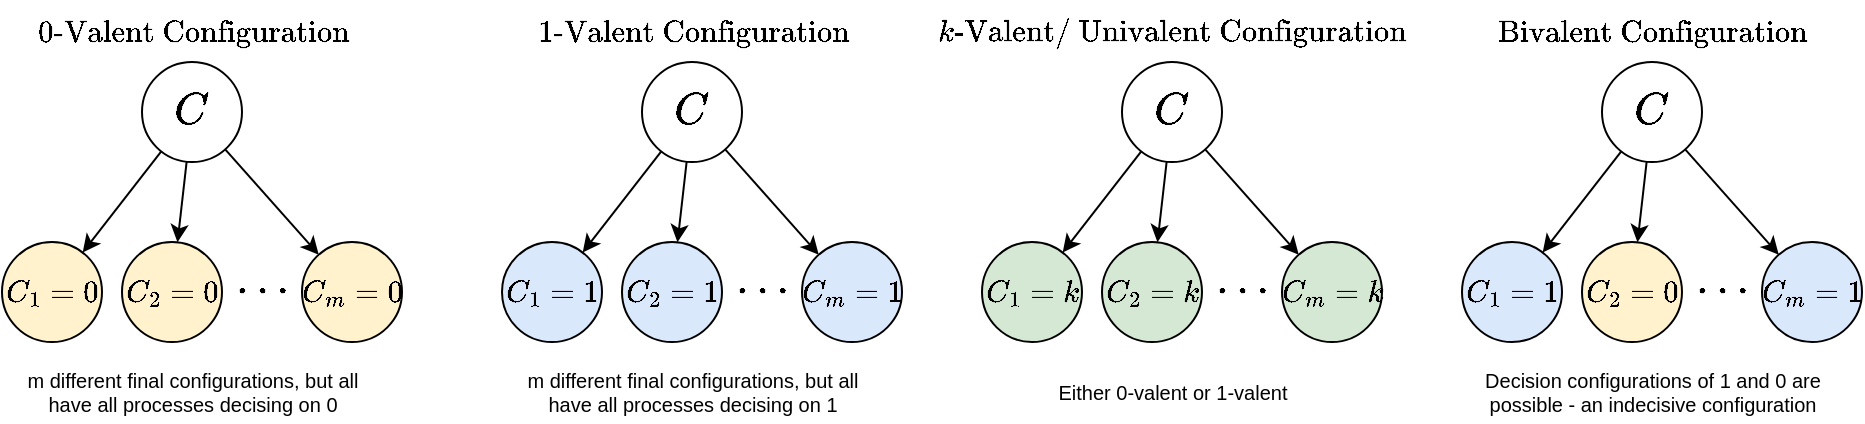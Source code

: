 <mxfile version="20.3.0" type="device"><diagram id="pshpDjR1nL4-yV5t7UTG" name="Page-1"><mxGraphModel dx="1107" dy="1833" grid="1" gridSize="10" guides="1" tooltips="1" connect="1" arrows="1" fold="1" page="1" pageScale="1" pageWidth="827" pageHeight="1169" math="1" shadow="0"><root><mxCell id="0"/><mxCell id="1" parent="0"/><mxCell id="rXrZFmOQ7-9OTW0wgLbS-6" style="rounded=0;orthogonalLoop=1;jettySize=auto;html=1;fontSize=19;" edge="1" parent="1" source="rXrZFmOQ7-9OTW0wgLbS-1" target="rXrZFmOQ7-9OTW0wgLbS-2"><mxGeometry relative="1" as="geometry"/></mxCell><mxCell id="rXrZFmOQ7-9OTW0wgLbS-7" style="edgeStyle=none;rounded=0;orthogonalLoop=1;jettySize=auto;html=1;fontSize=19;" edge="1" parent="1" source="rXrZFmOQ7-9OTW0wgLbS-1" target="rXrZFmOQ7-9OTW0wgLbS-3"><mxGeometry relative="1" as="geometry"/></mxCell><mxCell id="rXrZFmOQ7-9OTW0wgLbS-8" style="edgeStyle=none;rounded=0;orthogonalLoop=1;jettySize=auto;html=1;fontSize=19;" edge="1" parent="1" source="rXrZFmOQ7-9OTW0wgLbS-1" target="rXrZFmOQ7-9OTW0wgLbS-4"><mxGeometry relative="1" as="geometry"/></mxCell><mxCell id="rXrZFmOQ7-9OTW0wgLbS-1" value="$$C$$" style="ellipse;whiteSpace=wrap;html=1;aspect=fixed;fontSize=19;" vertex="1" parent="1"><mxGeometry x="70" y="30" width="50" height="50" as="geometry"/></mxCell><mxCell id="rXrZFmOQ7-9OTW0wgLbS-2" value="$$C_1 = 0$$" style="ellipse;whiteSpace=wrap;html=1;aspect=fixed;fontSize=13;fillColor=#fff2cc;strokeColor=#000000;" vertex="1" parent="1"><mxGeometry y="120" width="50" height="50" as="geometry"/></mxCell><mxCell id="rXrZFmOQ7-9OTW0wgLbS-3" value="&lt;span style=&quot;font-size: 13px;&quot;&gt;$$C_2 = 0$$&lt;/span&gt;" style="ellipse;whiteSpace=wrap;html=1;aspect=fixed;fontSize=19;fillColor=#fff2cc;strokeColor=#000000;" vertex="1" parent="1"><mxGeometry x="60" y="120" width="50" height="50" as="geometry"/></mxCell><mxCell id="rXrZFmOQ7-9OTW0wgLbS-4" value="&lt;span style=&quot;font-size: 13px;&quot;&gt;$$C_m = 0$$&lt;/span&gt;" style="ellipse;whiteSpace=wrap;html=1;aspect=fixed;fontSize=19;fillColor=#fff2cc;strokeColor=#000000;" vertex="1" parent="1"><mxGeometry x="150" y="120" width="50" height="50" as="geometry"/></mxCell><mxCell id="rXrZFmOQ7-9OTW0wgLbS-5" value="$$\dots$$" style="text;html=1;strokeColor=none;fillColor=none;align=center;verticalAlign=middle;whiteSpace=wrap;rounded=0;fontSize=19;" vertex="1" parent="1"><mxGeometry x="100" y="120" width="60" height="40" as="geometry"/></mxCell><mxCell id="rXrZFmOQ7-9OTW0wgLbS-10" value="m different final configurations, but all have all processes decising on 0" style="text;html=1;strokeColor=none;fillColor=none;align=center;verticalAlign=middle;whiteSpace=wrap;rounded=0;fontSize=10;" vertex="1" parent="1"><mxGeometry x="2.5" y="180" width="185" height="30" as="geometry"/></mxCell><mxCell id="rXrZFmOQ7-9OTW0wgLbS-11" value="$$0\text{-Valent Configuration}$$" style="text;html=1;strokeColor=none;fillColor=none;align=center;verticalAlign=middle;whiteSpace=wrap;rounded=0;fontSize=13;" vertex="1" parent="1"><mxGeometry x="2.5" width="185" height="30" as="geometry"/></mxCell><mxCell id="rXrZFmOQ7-9OTW0wgLbS-32" style="rounded=0;orthogonalLoop=1;jettySize=auto;html=1;fontSize=19;" edge="1" parent="1" source="rXrZFmOQ7-9OTW0wgLbS-35" target="rXrZFmOQ7-9OTW0wgLbS-36"><mxGeometry relative="1" as="geometry"/></mxCell><mxCell id="rXrZFmOQ7-9OTW0wgLbS-33" style="edgeStyle=none;rounded=0;orthogonalLoop=1;jettySize=auto;html=1;fontSize=19;" edge="1" parent="1" source="rXrZFmOQ7-9OTW0wgLbS-35" target="rXrZFmOQ7-9OTW0wgLbS-37"><mxGeometry relative="1" as="geometry"/></mxCell><mxCell id="rXrZFmOQ7-9OTW0wgLbS-34" style="edgeStyle=none;rounded=0;orthogonalLoop=1;jettySize=auto;html=1;fontSize=19;" edge="1" parent="1" source="rXrZFmOQ7-9OTW0wgLbS-35" target="rXrZFmOQ7-9OTW0wgLbS-38"><mxGeometry relative="1" as="geometry"/></mxCell><mxCell id="rXrZFmOQ7-9OTW0wgLbS-35" value="$$C$$" style="ellipse;whiteSpace=wrap;html=1;aspect=fixed;fontSize=19;" vertex="1" parent="1"><mxGeometry x="320" y="30" width="50" height="50" as="geometry"/></mxCell><mxCell id="rXrZFmOQ7-9OTW0wgLbS-36" value="$$C_1 = 1$$" style="ellipse;whiteSpace=wrap;html=1;aspect=fixed;fontSize=13;fillColor=#dae8fc;strokeColor=#000000;" vertex="1" parent="1"><mxGeometry x="250" y="120" width="50" height="50" as="geometry"/></mxCell><mxCell id="rXrZFmOQ7-9OTW0wgLbS-37" value="&lt;span style=&quot;font-size: 13px;&quot;&gt;$$C_2 = 1$$&lt;/span&gt;" style="ellipse;whiteSpace=wrap;html=1;aspect=fixed;fontSize=19;fillColor=#dae8fc;strokeColor=#000000;" vertex="1" parent="1"><mxGeometry x="310" y="120" width="50" height="50" as="geometry"/></mxCell><mxCell id="rXrZFmOQ7-9OTW0wgLbS-38" value="&lt;span style=&quot;font-size: 13px;&quot;&gt;$$C_m = 1$$&lt;/span&gt;" style="ellipse;whiteSpace=wrap;html=1;aspect=fixed;fontSize=19;fillColor=#dae8fc;strokeColor=#000000;" vertex="1" parent="1"><mxGeometry x="400" y="120" width="50" height="50" as="geometry"/></mxCell><mxCell id="rXrZFmOQ7-9OTW0wgLbS-39" value="$$\dots$$" style="text;html=1;strokeColor=none;fillColor=none;align=center;verticalAlign=middle;whiteSpace=wrap;rounded=0;fontSize=19;" vertex="1" parent="1"><mxGeometry x="350" y="120" width="60" height="40" as="geometry"/></mxCell><mxCell id="rXrZFmOQ7-9OTW0wgLbS-40" value="m different final configurations, but all have all processes decising on 1" style="text;html=1;strokeColor=none;fillColor=none;align=center;verticalAlign=middle;whiteSpace=wrap;rounded=0;fontSize=10;" vertex="1" parent="1"><mxGeometry x="252.5" y="180" width="185" height="30" as="geometry"/></mxCell><mxCell id="rXrZFmOQ7-9OTW0wgLbS-41" value="$$1\text{-Valent Configuration}$$" style="text;html=1;strokeColor=none;fillColor=none;align=center;verticalAlign=middle;whiteSpace=wrap;rounded=0;fontSize=13;" vertex="1" parent="1"><mxGeometry x="252.5" width="185" height="30" as="geometry"/></mxCell><mxCell id="rXrZFmOQ7-9OTW0wgLbS-42" style="rounded=0;orthogonalLoop=1;jettySize=auto;html=1;fontSize=19;" edge="1" parent="1" source="rXrZFmOQ7-9OTW0wgLbS-45" target="rXrZFmOQ7-9OTW0wgLbS-46"><mxGeometry relative="1" as="geometry"/></mxCell><mxCell id="rXrZFmOQ7-9OTW0wgLbS-43" style="edgeStyle=none;rounded=0;orthogonalLoop=1;jettySize=auto;html=1;fontSize=19;" edge="1" parent="1" source="rXrZFmOQ7-9OTW0wgLbS-45" target="rXrZFmOQ7-9OTW0wgLbS-47"><mxGeometry relative="1" as="geometry"/></mxCell><mxCell id="rXrZFmOQ7-9OTW0wgLbS-44" style="edgeStyle=none;rounded=0;orthogonalLoop=1;jettySize=auto;html=1;fontSize=19;" edge="1" parent="1" source="rXrZFmOQ7-9OTW0wgLbS-45" target="rXrZFmOQ7-9OTW0wgLbS-48"><mxGeometry relative="1" as="geometry"/></mxCell><mxCell id="rXrZFmOQ7-9OTW0wgLbS-45" value="$$C$$" style="ellipse;whiteSpace=wrap;html=1;aspect=fixed;fontSize=19;" vertex="1" parent="1"><mxGeometry x="560" y="30" width="50" height="50" as="geometry"/></mxCell><mxCell id="rXrZFmOQ7-9OTW0wgLbS-46" value="$$C_1 = k$$" style="ellipse;whiteSpace=wrap;html=1;aspect=fixed;fontSize=13;fillColor=#d5e8d4;strokeColor=#000000;" vertex="1" parent="1"><mxGeometry x="490" y="120" width="50" height="50" as="geometry"/></mxCell><mxCell id="rXrZFmOQ7-9OTW0wgLbS-47" value="&lt;span style=&quot;font-size: 13px;&quot;&gt;$$C_2 = k$$&lt;/span&gt;" style="ellipse;whiteSpace=wrap;html=1;aspect=fixed;fontSize=19;fillColor=#d5e8d4;strokeColor=#000000;" vertex="1" parent="1"><mxGeometry x="550" y="120" width="50" height="50" as="geometry"/></mxCell><mxCell id="rXrZFmOQ7-9OTW0wgLbS-48" value="&lt;span style=&quot;font-size: 13px;&quot;&gt;$$C_m = k$$&lt;/span&gt;" style="ellipse;whiteSpace=wrap;html=1;aspect=fixed;fontSize=19;fillColor=#d5e8d4;strokeColor=#000000;" vertex="1" parent="1"><mxGeometry x="640" y="120" width="50" height="50" as="geometry"/></mxCell><mxCell id="rXrZFmOQ7-9OTW0wgLbS-49" value="$$\dots$$" style="text;html=1;strokeColor=none;fillColor=none;align=center;verticalAlign=middle;whiteSpace=wrap;rounded=0;fontSize=19;" vertex="1" parent="1"><mxGeometry x="590" y="120" width="60" height="40" as="geometry"/></mxCell><mxCell id="rXrZFmOQ7-9OTW0wgLbS-50" value="Either 0-valent or 1-valent" style="text;html=1;strokeColor=none;fillColor=none;align=center;verticalAlign=middle;whiteSpace=wrap;rounded=0;fontSize=10;" vertex="1" parent="1"><mxGeometry x="492.5" y="180" width="185" height="30" as="geometry"/></mxCell><mxCell id="rXrZFmOQ7-9OTW0wgLbS-51" value="$$k\text{-Valent/ Univalent Configuration}$$" style="text;html=1;strokeColor=none;fillColor=none;align=center;verticalAlign=middle;whiteSpace=wrap;rounded=0;fontSize=13;" vertex="1" parent="1"><mxGeometry x="492.5" width="185" height="30" as="geometry"/></mxCell><mxCell id="rXrZFmOQ7-9OTW0wgLbS-52" style="rounded=0;orthogonalLoop=1;jettySize=auto;html=1;fontSize=19;" edge="1" parent="1" source="rXrZFmOQ7-9OTW0wgLbS-55" target="rXrZFmOQ7-9OTW0wgLbS-56"><mxGeometry relative="1" as="geometry"/></mxCell><mxCell id="rXrZFmOQ7-9OTW0wgLbS-53" style="edgeStyle=none;rounded=0;orthogonalLoop=1;jettySize=auto;html=1;fontSize=19;" edge="1" parent="1" source="rXrZFmOQ7-9OTW0wgLbS-55" target="rXrZFmOQ7-9OTW0wgLbS-57"><mxGeometry relative="1" as="geometry"/></mxCell><mxCell id="rXrZFmOQ7-9OTW0wgLbS-54" style="edgeStyle=none;rounded=0;orthogonalLoop=1;jettySize=auto;html=1;fontSize=19;" edge="1" parent="1" source="rXrZFmOQ7-9OTW0wgLbS-55" target="rXrZFmOQ7-9OTW0wgLbS-58"><mxGeometry relative="1" as="geometry"/></mxCell><mxCell id="rXrZFmOQ7-9OTW0wgLbS-55" value="$$C$$" style="ellipse;whiteSpace=wrap;html=1;aspect=fixed;fontSize=19;" vertex="1" parent="1"><mxGeometry x="800" y="30" width="50" height="50" as="geometry"/></mxCell><mxCell id="rXrZFmOQ7-9OTW0wgLbS-56" value="$$C_1 = 1$$" style="ellipse;whiteSpace=wrap;html=1;aspect=fixed;fontSize=13;fillColor=#dae8fc;strokeColor=#000000;" vertex="1" parent="1"><mxGeometry x="730" y="120" width="50" height="50" as="geometry"/></mxCell><mxCell id="rXrZFmOQ7-9OTW0wgLbS-57" value="&lt;span style=&quot;font-size: 13px;&quot;&gt;$$C_2 = 0$$&lt;/span&gt;" style="ellipse;whiteSpace=wrap;html=1;aspect=fixed;fontSize=19;fillColor=#fff2cc;strokeColor=#000000;" vertex="1" parent="1"><mxGeometry x="790" y="120" width="50" height="50" as="geometry"/></mxCell><mxCell id="rXrZFmOQ7-9OTW0wgLbS-58" value="&lt;span style=&quot;font-size: 13px;&quot;&gt;$$C_m = 1$$&lt;/span&gt;" style="ellipse;whiteSpace=wrap;html=1;aspect=fixed;fontSize=19;fillColor=#dae8fc;strokeColor=#000000;" vertex="1" parent="1"><mxGeometry x="880" y="120" width="50" height="50" as="geometry"/></mxCell><mxCell id="rXrZFmOQ7-9OTW0wgLbS-59" value="$$\dots$$" style="text;html=1;strokeColor=none;fillColor=none;align=center;verticalAlign=middle;whiteSpace=wrap;rounded=0;fontSize=19;" vertex="1" parent="1"><mxGeometry x="830" y="120" width="60" height="40" as="geometry"/></mxCell><mxCell id="rXrZFmOQ7-9OTW0wgLbS-60" value="Decision configurations of 1 and 0 are possible - an indecisive configuration" style="text;html=1;strokeColor=none;fillColor=none;align=center;verticalAlign=middle;whiteSpace=wrap;rounded=0;fontSize=10;" vertex="1" parent="1"><mxGeometry x="732.5" y="180" width="185" height="30" as="geometry"/></mxCell><mxCell id="rXrZFmOQ7-9OTW0wgLbS-61" value="$$\text{Bivalent Configuration}$$" style="text;html=1;strokeColor=none;fillColor=none;align=center;verticalAlign=middle;whiteSpace=wrap;rounded=0;fontSize=13;" vertex="1" parent="1"><mxGeometry x="732.5" width="185" height="30" as="geometry"/></mxCell></root></mxGraphModel></diagram></mxfile>